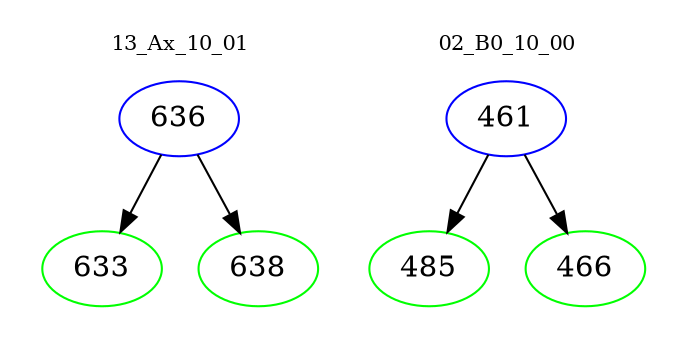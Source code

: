 digraph{
subgraph cluster_0 {
color = white
label = "13_Ax_10_01";
fontsize=10;
T0_636 [label="636", color="blue"]
T0_636 -> T0_633 [color="black"]
T0_633 [label="633", color="green"]
T0_636 -> T0_638 [color="black"]
T0_638 [label="638", color="green"]
}
subgraph cluster_1 {
color = white
label = "02_B0_10_00";
fontsize=10;
T1_461 [label="461", color="blue"]
T1_461 -> T1_485 [color="black"]
T1_485 [label="485", color="green"]
T1_461 -> T1_466 [color="black"]
T1_466 [label="466", color="green"]
}
}
